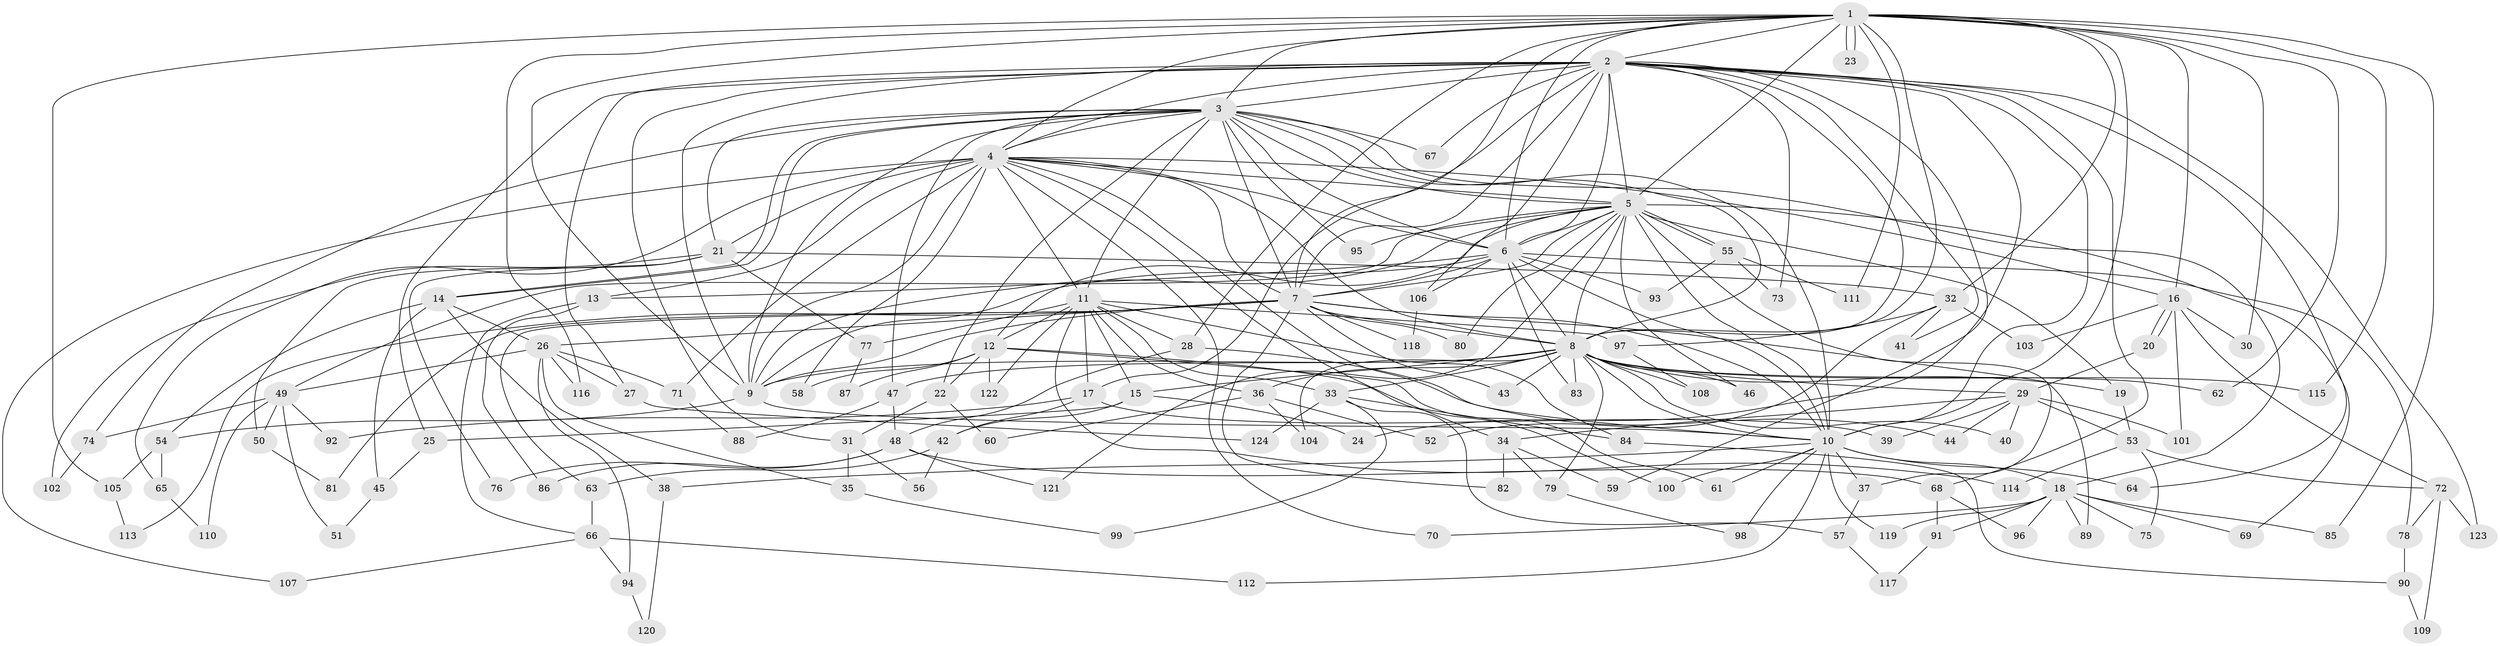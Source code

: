// Generated by graph-tools (version 1.1) at 2025/49/03/09/25 03:49:31]
// undirected, 124 vertices, 273 edges
graph export_dot {
graph [start="1"]
  node [color=gray90,style=filled];
  1;
  2;
  3;
  4;
  5;
  6;
  7;
  8;
  9;
  10;
  11;
  12;
  13;
  14;
  15;
  16;
  17;
  18;
  19;
  20;
  21;
  22;
  23;
  24;
  25;
  26;
  27;
  28;
  29;
  30;
  31;
  32;
  33;
  34;
  35;
  36;
  37;
  38;
  39;
  40;
  41;
  42;
  43;
  44;
  45;
  46;
  47;
  48;
  49;
  50;
  51;
  52;
  53;
  54;
  55;
  56;
  57;
  58;
  59;
  60;
  61;
  62;
  63;
  64;
  65;
  66;
  67;
  68;
  69;
  70;
  71;
  72;
  73;
  74;
  75;
  76;
  77;
  78;
  79;
  80;
  81;
  82;
  83;
  84;
  85;
  86;
  87;
  88;
  89;
  90;
  91;
  92;
  93;
  94;
  95;
  96;
  97;
  98;
  99;
  100;
  101;
  102;
  103;
  104;
  105;
  106;
  107;
  108;
  109;
  110;
  111;
  112;
  113;
  114;
  115;
  116;
  117;
  118;
  119;
  120;
  121;
  122;
  123;
  124;
  1 -- 2;
  1 -- 3;
  1 -- 4;
  1 -- 5;
  1 -- 6;
  1 -- 7;
  1 -- 8;
  1 -- 9;
  1 -- 10;
  1 -- 16;
  1 -- 23;
  1 -- 23;
  1 -- 28;
  1 -- 30;
  1 -- 32;
  1 -- 62;
  1 -- 85;
  1 -- 105;
  1 -- 111;
  1 -- 115;
  1 -- 116;
  2 -- 3;
  2 -- 4;
  2 -- 5;
  2 -- 6;
  2 -- 7;
  2 -- 8;
  2 -- 9;
  2 -- 10;
  2 -- 17;
  2 -- 24;
  2 -- 25;
  2 -- 27;
  2 -- 31;
  2 -- 41;
  2 -- 59;
  2 -- 64;
  2 -- 67;
  2 -- 68;
  2 -- 73;
  2 -- 106;
  2 -- 123;
  3 -- 4;
  3 -- 5;
  3 -- 6;
  3 -- 7;
  3 -- 8;
  3 -- 9;
  3 -- 10;
  3 -- 11;
  3 -- 14;
  3 -- 14;
  3 -- 18;
  3 -- 21;
  3 -- 22;
  3 -- 47;
  3 -- 67;
  3 -- 74;
  3 -- 95;
  4 -- 5;
  4 -- 6;
  4 -- 7;
  4 -- 8;
  4 -- 9;
  4 -- 10;
  4 -- 11;
  4 -- 13;
  4 -- 16;
  4 -- 21;
  4 -- 34;
  4 -- 58;
  4 -- 65;
  4 -- 70;
  4 -- 71;
  4 -- 107;
  5 -- 6;
  5 -- 7;
  5 -- 8;
  5 -- 9;
  5 -- 10;
  5 -- 12;
  5 -- 19;
  5 -- 37;
  5 -- 46;
  5 -- 49;
  5 -- 55;
  5 -- 55;
  5 -- 69;
  5 -- 80;
  5 -- 95;
  5 -- 121;
  6 -- 7;
  6 -- 8;
  6 -- 9;
  6 -- 10;
  6 -- 13;
  6 -- 78;
  6 -- 83;
  6 -- 93;
  6 -- 106;
  7 -- 8;
  7 -- 9;
  7 -- 10;
  7 -- 26;
  7 -- 43;
  7 -- 63;
  7 -- 80;
  7 -- 81;
  7 -- 82;
  7 -- 89;
  7 -- 113;
  7 -- 118;
  8 -- 9;
  8 -- 10;
  8 -- 15;
  8 -- 19;
  8 -- 29;
  8 -- 33;
  8 -- 36;
  8 -- 40;
  8 -- 43;
  8 -- 46;
  8 -- 47;
  8 -- 62;
  8 -- 79;
  8 -- 83;
  8 -- 104;
  8 -- 108;
  8 -- 115;
  9 -- 10;
  9 -- 54;
  10 -- 18;
  10 -- 37;
  10 -- 38;
  10 -- 61;
  10 -- 64;
  10 -- 98;
  10 -- 100;
  10 -- 112;
  10 -- 119;
  11 -- 12;
  11 -- 15;
  11 -- 17;
  11 -- 28;
  11 -- 33;
  11 -- 36;
  11 -- 77;
  11 -- 84;
  11 -- 97;
  11 -- 114;
  11 -- 122;
  12 -- 22;
  12 -- 58;
  12 -- 61;
  12 -- 87;
  12 -- 100;
  12 -- 122;
  13 -- 66;
  13 -- 86;
  14 -- 26;
  14 -- 38;
  14 -- 45;
  14 -- 54;
  15 -- 24;
  15 -- 25;
  15 -- 42;
  16 -- 20;
  16 -- 20;
  16 -- 30;
  16 -- 72;
  16 -- 101;
  16 -- 103;
  17 -- 39;
  17 -- 42;
  17 -- 92;
  18 -- 69;
  18 -- 70;
  18 -- 75;
  18 -- 85;
  18 -- 89;
  18 -- 91;
  18 -- 96;
  18 -- 119;
  19 -- 53;
  20 -- 29;
  21 -- 32;
  21 -- 50;
  21 -- 76;
  21 -- 77;
  21 -- 102;
  22 -- 31;
  22 -- 60;
  25 -- 45;
  26 -- 27;
  26 -- 35;
  26 -- 49;
  26 -- 71;
  26 -- 94;
  26 -- 116;
  27 -- 124;
  28 -- 44;
  28 -- 48;
  29 -- 34;
  29 -- 39;
  29 -- 40;
  29 -- 44;
  29 -- 53;
  29 -- 101;
  31 -- 35;
  31 -- 56;
  32 -- 41;
  32 -- 52;
  32 -- 97;
  32 -- 103;
  33 -- 57;
  33 -- 84;
  33 -- 99;
  33 -- 124;
  34 -- 59;
  34 -- 79;
  34 -- 82;
  35 -- 99;
  36 -- 52;
  36 -- 60;
  36 -- 104;
  37 -- 57;
  38 -- 120;
  42 -- 56;
  42 -- 63;
  45 -- 51;
  47 -- 48;
  47 -- 88;
  48 -- 68;
  48 -- 76;
  48 -- 86;
  48 -- 121;
  49 -- 50;
  49 -- 51;
  49 -- 74;
  49 -- 92;
  49 -- 110;
  50 -- 81;
  53 -- 72;
  53 -- 75;
  53 -- 114;
  54 -- 65;
  54 -- 105;
  55 -- 73;
  55 -- 93;
  55 -- 111;
  57 -- 117;
  63 -- 66;
  65 -- 110;
  66 -- 94;
  66 -- 107;
  66 -- 112;
  68 -- 91;
  68 -- 96;
  71 -- 88;
  72 -- 78;
  72 -- 109;
  72 -- 123;
  74 -- 102;
  77 -- 87;
  78 -- 90;
  79 -- 98;
  84 -- 90;
  90 -- 109;
  91 -- 117;
  94 -- 120;
  97 -- 108;
  105 -- 113;
  106 -- 118;
}
